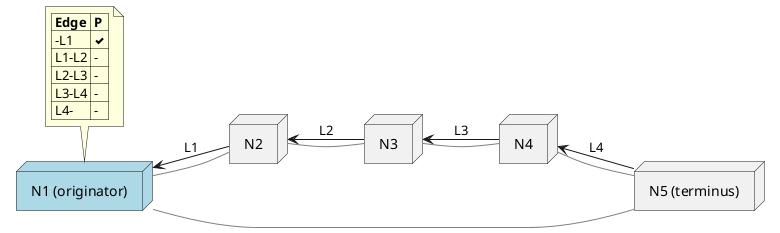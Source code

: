 @startuml
left to right direction

node "N1 (originator)" as N1 #LightBlue
node N2
node N3
node N4
node "N5 (terminus)" as N5

N2 -[#Gray]- N1
N1 <-- N2 : L1
N2 <-- N3 : L2
N3 -[#Gray]- N2
N3 <-- N4 : L3
N4 -[#Gray]- N3
N4 <-- N5 : L4
N5 -[#Gray]- N4
N1 -[#Gray]- N5

note top of N1
    |= Edge |= P |
    | -L1 | <&check> |
    | L1-L2 | - |
    | L2-L3 | - |
    | L3-L4 | - |
    | L4- | - |
end note


@enduml
